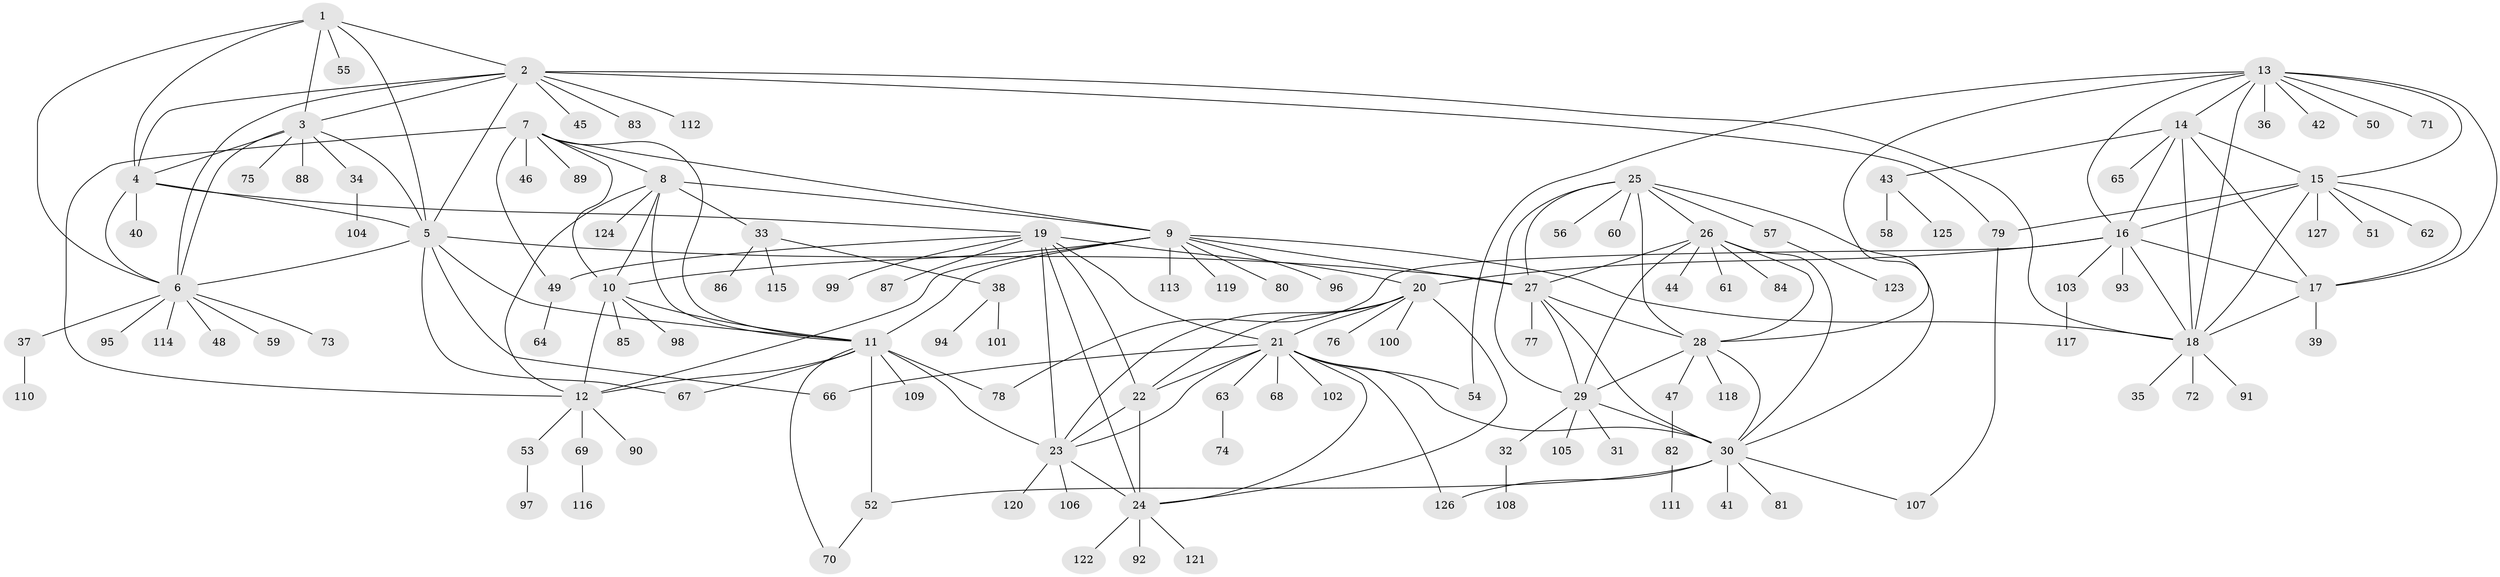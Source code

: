 // coarse degree distribution, {5: 0.031746031746031744, 8: 0.031746031746031744, 4: 0.031746031746031744, 1: 0.8095238095238095, 15: 0.015873015873015872, 2: 0.015873015873015872, 9: 0.031746031746031744, 13: 0.015873015873015872, 11: 0.015873015873015872}
// Generated by graph-tools (version 1.1) at 2025/58/03/04/25 21:58:37]
// undirected, 127 vertices, 192 edges
graph export_dot {
graph [start="1"]
  node [color=gray90,style=filled];
  1;
  2;
  3;
  4;
  5;
  6;
  7;
  8;
  9;
  10;
  11;
  12;
  13;
  14;
  15;
  16;
  17;
  18;
  19;
  20;
  21;
  22;
  23;
  24;
  25;
  26;
  27;
  28;
  29;
  30;
  31;
  32;
  33;
  34;
  35;
  36;
  37;
  38;
  39;
  40;
  41;
  42;
  43;
  44;
  45;
  46;
  47;
  48;
  49;
  50;
  51;
  52;
  53;
  54;
  55;
  56;
  57;
  58;
  59;
  60;
  61;
  62;
  63;
  64;
  65;
  66;
  67;
  68;
  69;
  70;
  71;
  72;
  73;
  74;
  75;
  76;
  77;
  78;
  79;
  80;
  81;
  82;
  83;
  84;
  85;
  86;
  87;
  88;
  89;
  90;
  91;
  92;
  93;
  94;
  95;
  96;
  97;
  98;
  99;
  100;
  101;
  102;
  103;
  104;
  105;
  106;
  107;
  108;
  109;
  110;
  111;
  112;
  113;
  114;
  115;
  116;
  117;
  118;
  119;
  120;
  121;
  122;
  123;
  124;
  125;
  126;
  127;
  1 -- 2;
  1 -- 3;
  1 -- 4;
  1 -- 5;
  1 -- 6;
  1 -- 55;
  2 -- 3;
  2 -- 4;
  2 -- 5;
  2 -- 6;
  2 -- 18;
  2 -- 45;
  2 -- 79;
  2 -- 83;
  2 -- 112;
  3 -- 4;
  3 -- 5;
  3 -- 6;
  3 -- 34;
  3 -- 75;
  3 -- 88;
  4 -- 5;
  4 -- 6;
  4 -- 19;
  4 -- 40;
  5 -- 6;
  5 -- 11;
  5 -- 27;
  5 -- 66;
  5 -- 67;
  6 -- 37;
  6 -- 48;
  6 -- 59;
  6 -- 73;
  6 -- 95;
  6 -- 114;
  7 -- 8;
  7 -- 9;
  7 -- 10;
  7 -- 11;
  7 -- 12;
  7 -- 46;
  7 -- 49;
  7 -- 89;
  8 -- 9;
  8 -- 10;
  8 -- 11;
  8 -- 12;
  8 -- 33;
  8 -- 124;
  9 -- 10;
  9 -- 11;
  9 -- 12;
  9 -- 18;
  9 -- 27;
  9 -- 80;
  9 -- 96;
  9 -- 113;
  9 -- 119;
  10 -- 11;
  10 -- 12;
  10 -- 85;
  10 -- 98;
  11 -- 12;
  11 -- 23;
  11 -- 52;
  11 -- 67;
  11 -- 70;
  11 -- 78;
  11 -- 109;
  12 -- 53;
  12 -- 69;
  12 -- 90;
  13 -- 14;
  13 -- 15;
  13 -- 16;
  13 -- 17;
  13 -- 18;
  13 -- 28;
  13 -- 36;
  13 -- 42;
  13 -- 50;
  13 -- 54;
  13 -- 71;
  14 -- 15;
  14 -- 16;
  14 -- 17;
  14 -- 18;
  14 -- 43;
  14 -- 65;
  15 -- 16;
  15 -- 17;
  15 -- 18;
  15 -- 51;
  15 -- 62;
  15 -- 79;
  15 -- 127;
  16 -- 17;
  16 -- 18;
  16 -- 20;
  16 -- 78;
  16 -- 93;
  16 -- 103;
  17 -- 18;
  17 -- 39;
  18 -- 35;
  18 -- 72;
  18 -- 91;
  19 -- 20;
  19 -- 21;
  19 -- 22;
  19 -- 23;
  19 -- 24;
  19 -- 49;
  19 -- 87;
  19 -- 99;
  20 -- 21;
  20 -- 22;
  20 -- 23;
  20 -- 24;
  20 -- 76;
  20 -- 100;
  21 -- 22;
  21 -- 23;
  21 -- 24;
  21 -- 30;
  21 -- 54;
  21 -- 63;
  21 -- 66;
  21 -- 68;
  21 -- 102;
  21 -- 126;
  22 -- 23;
  22 -- 24;
  23 -- 24;
  23 -- 106;
  23 -- 120;
  24 -- 92;
  24 -- 121;
  24 -- 122;
  25 -- 26;
  25 -- 27;
  25 -- 28;
  25 -- 29;
  25 -- 30;
  25 -- 56;
  25 -- 57;
  25 -- 60;
  26 -- 27;
  26 -- 28;
  26 -- 29;
  26 -- 30;
  26 -- 44;
  26 -- 61;
  26 -- 84;
  27 -- 28;
  27 -- 29;
  27 -- 30;
  27 -- 77;
  28 -- 29;
  28 -- 30;
  28 -- 47;
  28 -- 118;
  29 -- 30;
  29 -- 31;
  29 -- 32;
  29 -- 105;
  30 -- 41;
  30 -- 52;
  30 -- 81;
  30 -- 107;
  30 -- 126;
  32 -- 108;
  33 -- 38;
  33 -- 86;
  33 -- 115;
  34 -- 104;
  37 -- 110;
  38 -- 94;
  38 -- 101;
  43 -- 58;
  43 -- 125;
  47 -- 82;
  49 -- 64;
  52 -- 70;
  53 -- 97;
  57 -- 123;
  63 -- 74;
  69 -- 116;
  79 -- 107;
  82 -- 111;
  103 -- 117;
}
